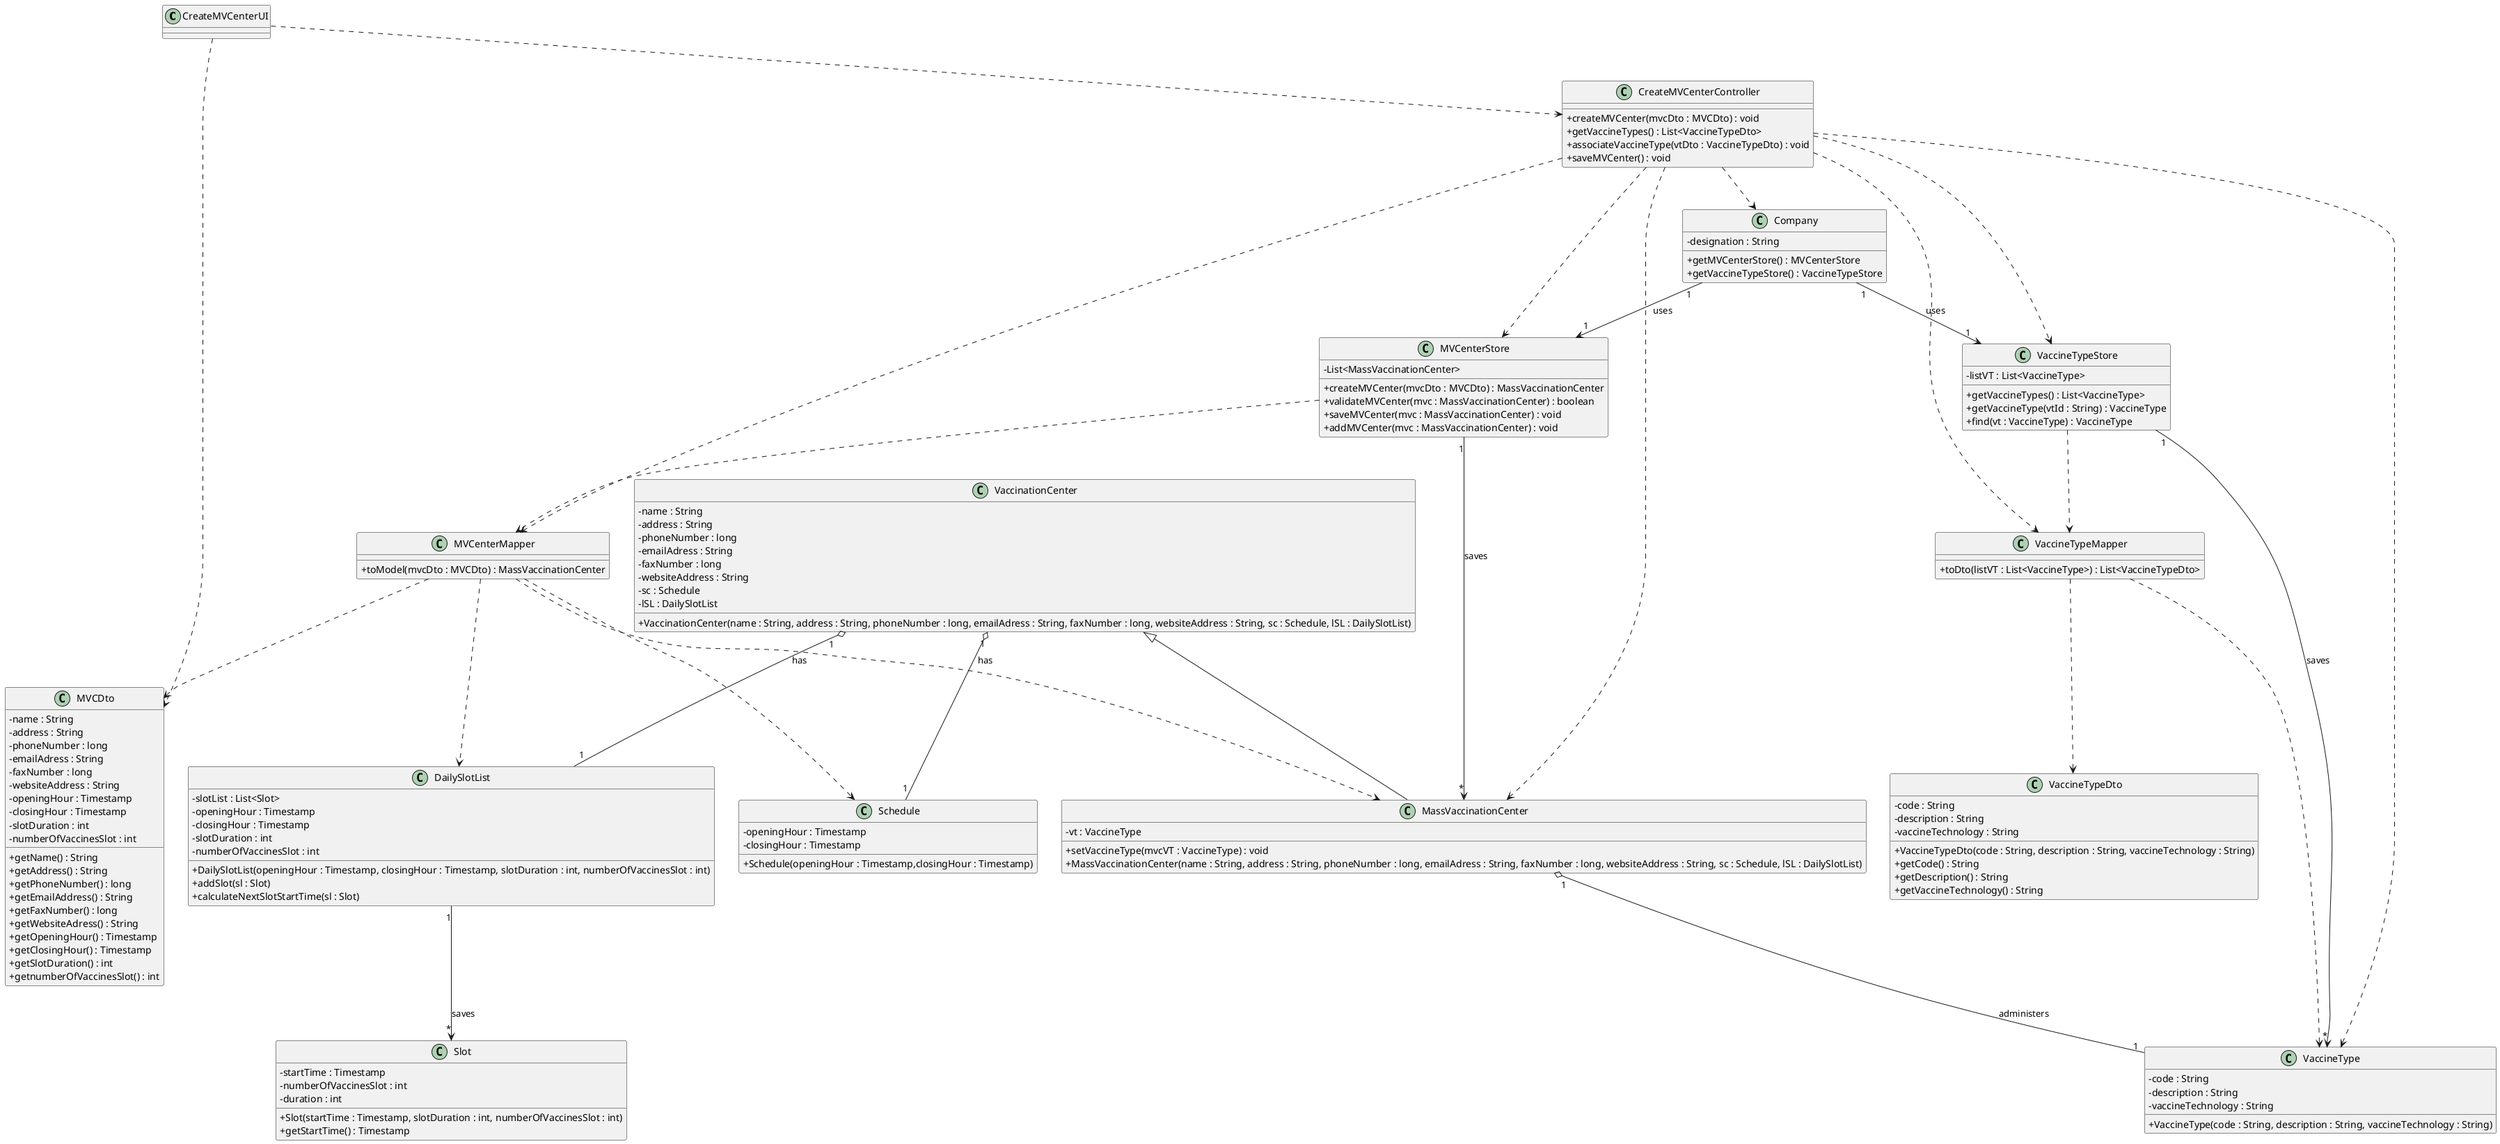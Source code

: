@startuml
skinparam classAttributeIconSize 0

class CreateMVCenterUI {}

class CreateMVCenterController {
+createMVCenter(mvcDto : MVCDto) : void
+getVaccineTypes() : List<VaccineTypeDto>
+associateVaccineType(vtDto : VaccineTypeDto) : void
+saveMVCenter() : void
}

class Company {
-designation : String
+getMVCenterStore() : MVCenterStore
+getVaccineTypeStore() : VaccineTypeStore
}

class MVCenterStore {
-List<MassVaccinationCenter>
+createMVCenter(mvcDto : MVCDto) : MassVaccinationCenter
+validateMVCenter(mvc : MassVaccinationCenter) : boolean
+saveMVCenter(mvc : MassVaccinationCenter) : void
+addMVCenter(mvc : MassVaccinationCenter) : void
}

class MVCenterMapper{
+toModel(mvcDto : MVCDto) : MassVaccinationCenter
}

class MVCDto{
-name : String
-address : String
-phoneNumber : long
-emailAdress : String
-faxNumber : long
-websiteAddress : String
-openingHour : Timestamp
-closingHour : Timestamp
-slotDuration : int
-numberOfVaccinesSlot : int
+getName() : String
+getAddress() : String
+getPhoneNumber() : long
+getEmailAddress() : String
+getFaxNumber() : long
+getWebsiteAdress() : String
+getOpeningHour() : Timestamp
+getClosingHour() : Timestamp
+getSlotDuration() : int
+getnumberOfVaccinesSlot() : int
}

class Schedule{
-openingHour : Timestamp
-closingHour : Timestamp
+Schedule(openingHour : Timestamp,closingHour : Timestamp)
}

class DailySlotList {
-slotList : List<Slot>
-openingHour : Timestamp
-closingHour : Timestamp
-slotDuration : int
-numberOfVaccinesSlot : int
+DailySlotList(openingHour : Timestamp, closingHour : Timestamp, slotDuration : int, numberOfVaccinesSlot : int)
+addSlot(sl : Slot)
+calculateNextSlotStartTime(sl : Slot)
}

class Slot{
-startTime : Timestamp
-numberOfVaccinesSlot : int
-duration : int
+Slot(startTime : Timestamp, slotDuration : int, numberOfVaccinesSlot : int)
+getStartTime() : Timestamp
}

class MassVaccinationCenter extends VaccinationCenter{
-vt : VaccineType
+setVaccineType(mvcVT : VaccineType) : void
+MassVaccinationCenter(name : String, address : String, phoneNumber : long, emailAdress : String, faxNumber : long, websiteAddress : String, sc : Schedule, lSL : DailySlotList)
}

class VaccineTypeDto{
-code : String
-description : String
-vaccineTechnology : String
+VaccineTypeDto(code : String, description : String, vaccineTechnology : String)
+getCode() : String
+getDescription() : String
+getVaccineTechnology() : String
}

class VaccinationCenter {
-name : String
-address : String
-phoneNumber : long
-emailAdress : String
-faxNumber : long
-websiteAddress : String
-sc : Schedule
-lSL : DailySlotList
+VaccinationCenter(name : String, address : String, phoneNumber : long, emailAdress : String, faxNumber : long, websiteAddress : String, sc : Schedule, lSL : DailySlotList)
}

class VaccineTypeStore {
-listVT : List<VaccineType>
+getVaccineTypes() : List<VaccineType>
+getVaccineType(vtId : String) : VaccineType
+find(vt : VaccineType) : VaccineType
}

class VaccineTypeMapper{
+toDto(listVT : List<VaccineType>) : List<VaccineTypeDto>
}

class VaccineType {
-code : String
-description : String
-vaccineTechnology : String
+VaccineType(code : String, description : String, vaccineTechnology : String)
}

Company "1" --> "1" MVCenterStore : uses
MVCenterStore "1" --> "*" MassVaccinationCenter : saves
VaccinationCenter "1" o-- "1" Schedule : has
VaccinationCenter "1" o-- "1" DailySlotList : has
DailySlotList "1" --> "*" Slot : saves
CreateMVCenterUI ..> CreateMVCenterController
CreateMVCenterController ..> Company
CreateMVCenterController ..> MassVaccinationCenter
Company "1" --> "1" VaccineTypeStore : uses
VaccineTypeStore "1" --> "*" VaccineType : saves
MassVaccinationCenter "1" o-- "1" VaccineType : administers
VaccineTypeMapper ..> VaccineType
CreateMVCenterController ..> VaccineTypeMapper
MVCenterMapper ..> MassVaccinationCenter
CreateMVCenterController ..> MVCenterMapper
MVCenterMapper ..> MVCDto
CreateMVCenterUI ..> MVCDto
CreateMVCenterController ..> VaccineType
CreateMVCenterController ..> MVCenterStore
CreateMVCenterController ..> VaccineTypeStore
VaccineTypeMapper ..> VaccineTypeDto
MVCenterStore ..> MVCenterMapper
MVCenterMapper ..> Schedule
MVCenterMapper ..> DailySlotList
VaccineTypeStore ..> VaccineTypeMapper
@enduml